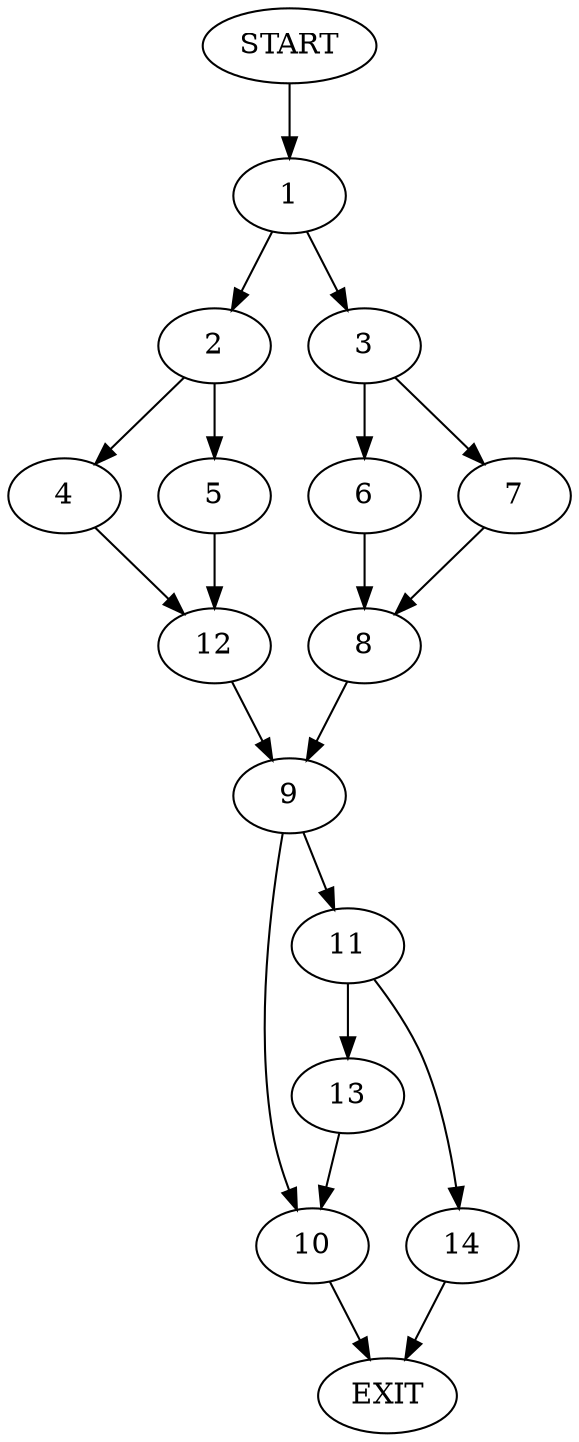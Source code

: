 digraph {
0 [label="START"]
15 [label="EXIT"]
0 -> 1
1 -> 2
1 -> 3
2 -> 4
2 -> 5
3 -> 6
3 -> 7
6 -> 8
7 -> 8
8 -> 9
9 -> 10
9 -> 11
4 -> 12
5 -> 12
12 -> 9
11 -> 13
11 -> 14
10 -> 15
13 -> 10
14 -> 15
}
